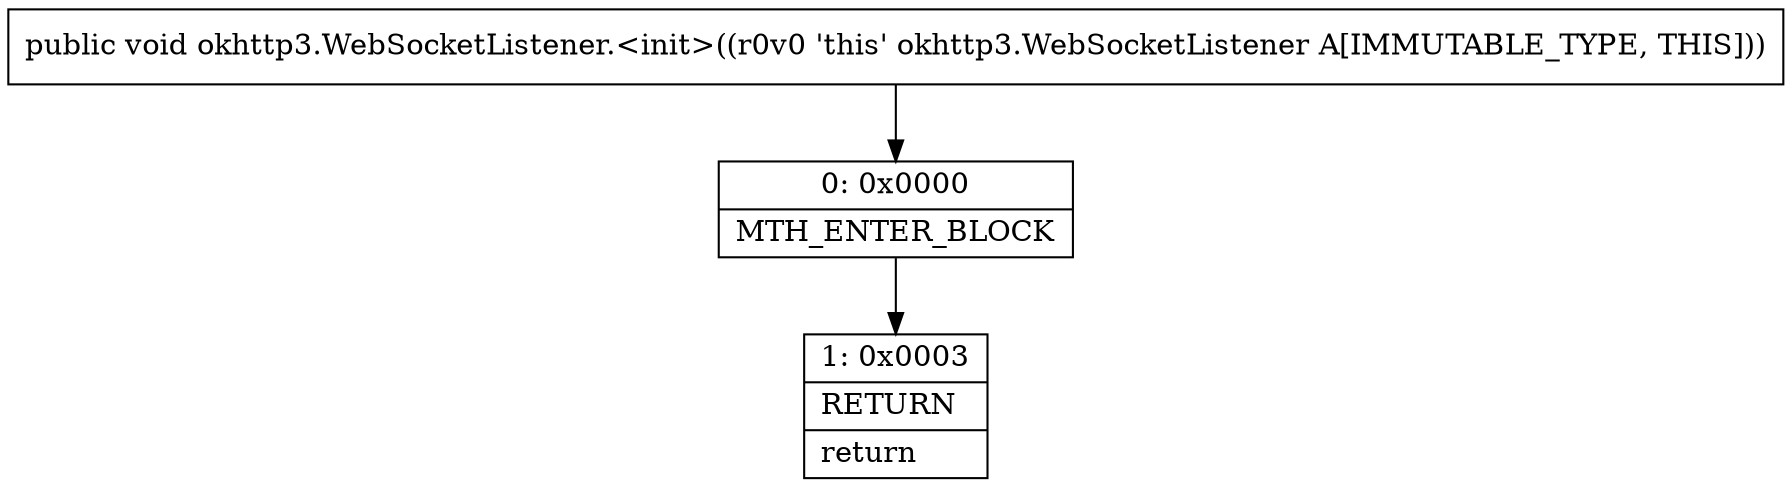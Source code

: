 digraph "CFG forokhttp3.WebSocketListener.\<init\>()V" {
Node_0 [shape=record,label="{0\:\ 0x0000|MTH_ENTER_BLOCK\l}"];
Node_1 [shape=record,label="{1\:\ 0x0003|RETURN\l|return\l}"];
MethodNode[shape=record,label="{public void okhttp3.WebSocketListener.\<init\>((r0v0 'this' okhttp3.WebSocketListener A[IMMUTABLE_TYPE, THIS])) }"];
MethodNode -> Node_0;
Node_0 -> Node_1;
}

